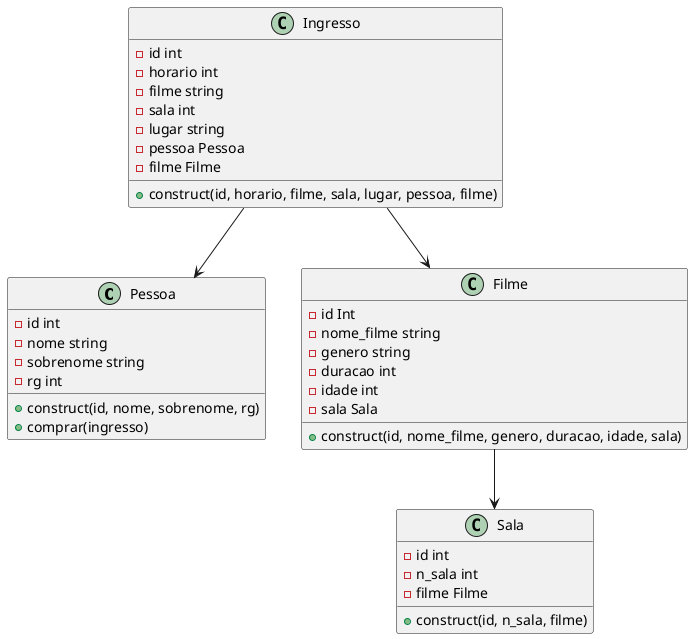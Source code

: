 @startuml N1

class Pessoa{
    -id int
    -nome string
    -sobrenome string
    -rg int
    +construct(id, nome, sobrenome, rg)
    +comprar(ingresso)
}

class Sala {
    -id int
    -n_sala int
    -filme Filme
    +construct(id, n_sala, filme)

}

class Filme {

    -id Int
    -nome_filme string
    -genero string
    -duracao int
    -idade int
    -sala Sala
    +construct(id, nome_filme, genero, duracao, idade, sala)

}

class Ingresso {

    -id int
    -horario int
    -filme string
    -sala int
    -lugar string
    -pessoa Pessoa
    -filme Filme
    +construct(id, horario, filme, sala, lugar, pessoa, filme)
}

Ingresso --> Pessoa
Ingresso --> Filme
Filme --> Sala

@enduml
